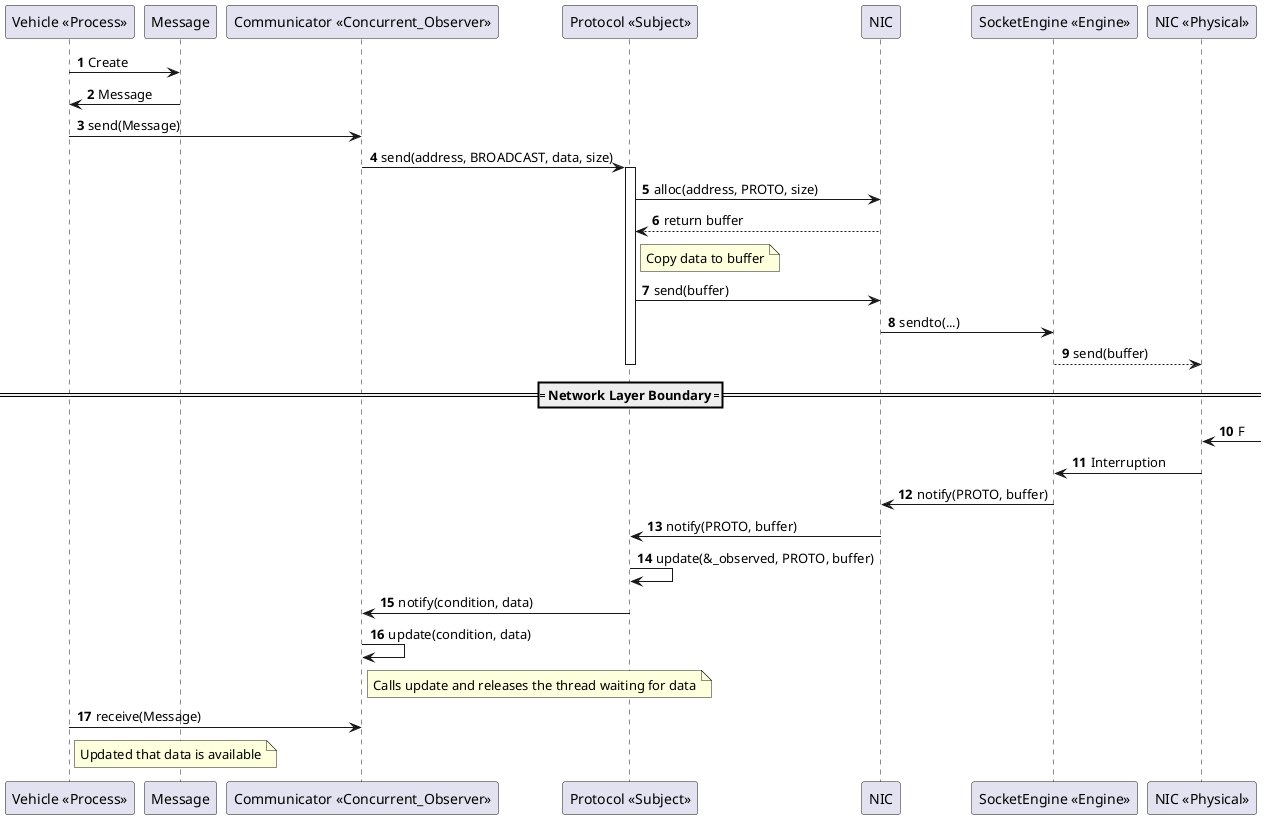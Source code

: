 @startuml 01-system_sequence_diagram

' Process flow
participant "Vehicle <<Process>>" as Vehicle
participant "Message" as Message
participant "Communicator <<Concurrent_Observer>>" as Communicator
participant "Protocol <<Subject>>" as Protocol
participant "NIC" as NIC
participant "SocketEngine <<Engine>>" as SocketEngine
participant "NIC <<Physical>>" as NIC_Physical

autonumber
Vehicle -> Message: Create
Message -> Vehicle: Message
Vehicle -> Communicator: send(Message)
Communicator -> Protocol: send(address, BROADCAST, data, size)
activate Protocol
Protocol -> NIC: alloc(address, PROTO, size)
NIC --> Protocol: return buffer
note right of Protocol: Copy data to buffer
Protocol -> NIC: send(buffer)
NIC -> SocketEngine: sendto(...)
SocketEngine --> NIC_Physical: send(buffer)
deactivate Protocol

==== Network Layer Boundary ====

' NIC receives data from the network
NIC_Physical <-: F 
NIC_Physical -> SocketEngine: Interruption
SocketEngine -> NIC: notify(PROTO, buffer)
NIC -> Protocol: notify(PROTO, buffer)
Protocol -> Protocol: update(&_observed, PROTO, buffer)
Protocol -> Communicator: notify(condition, data)
Communicator -> Communicator: update(condition, data)
note right of Communicator: Calls update and releases the thread waiting for data
Vehicle -> Communicator: receive(Message)
note right of Vehicle: Updated that data is available

@enduml 